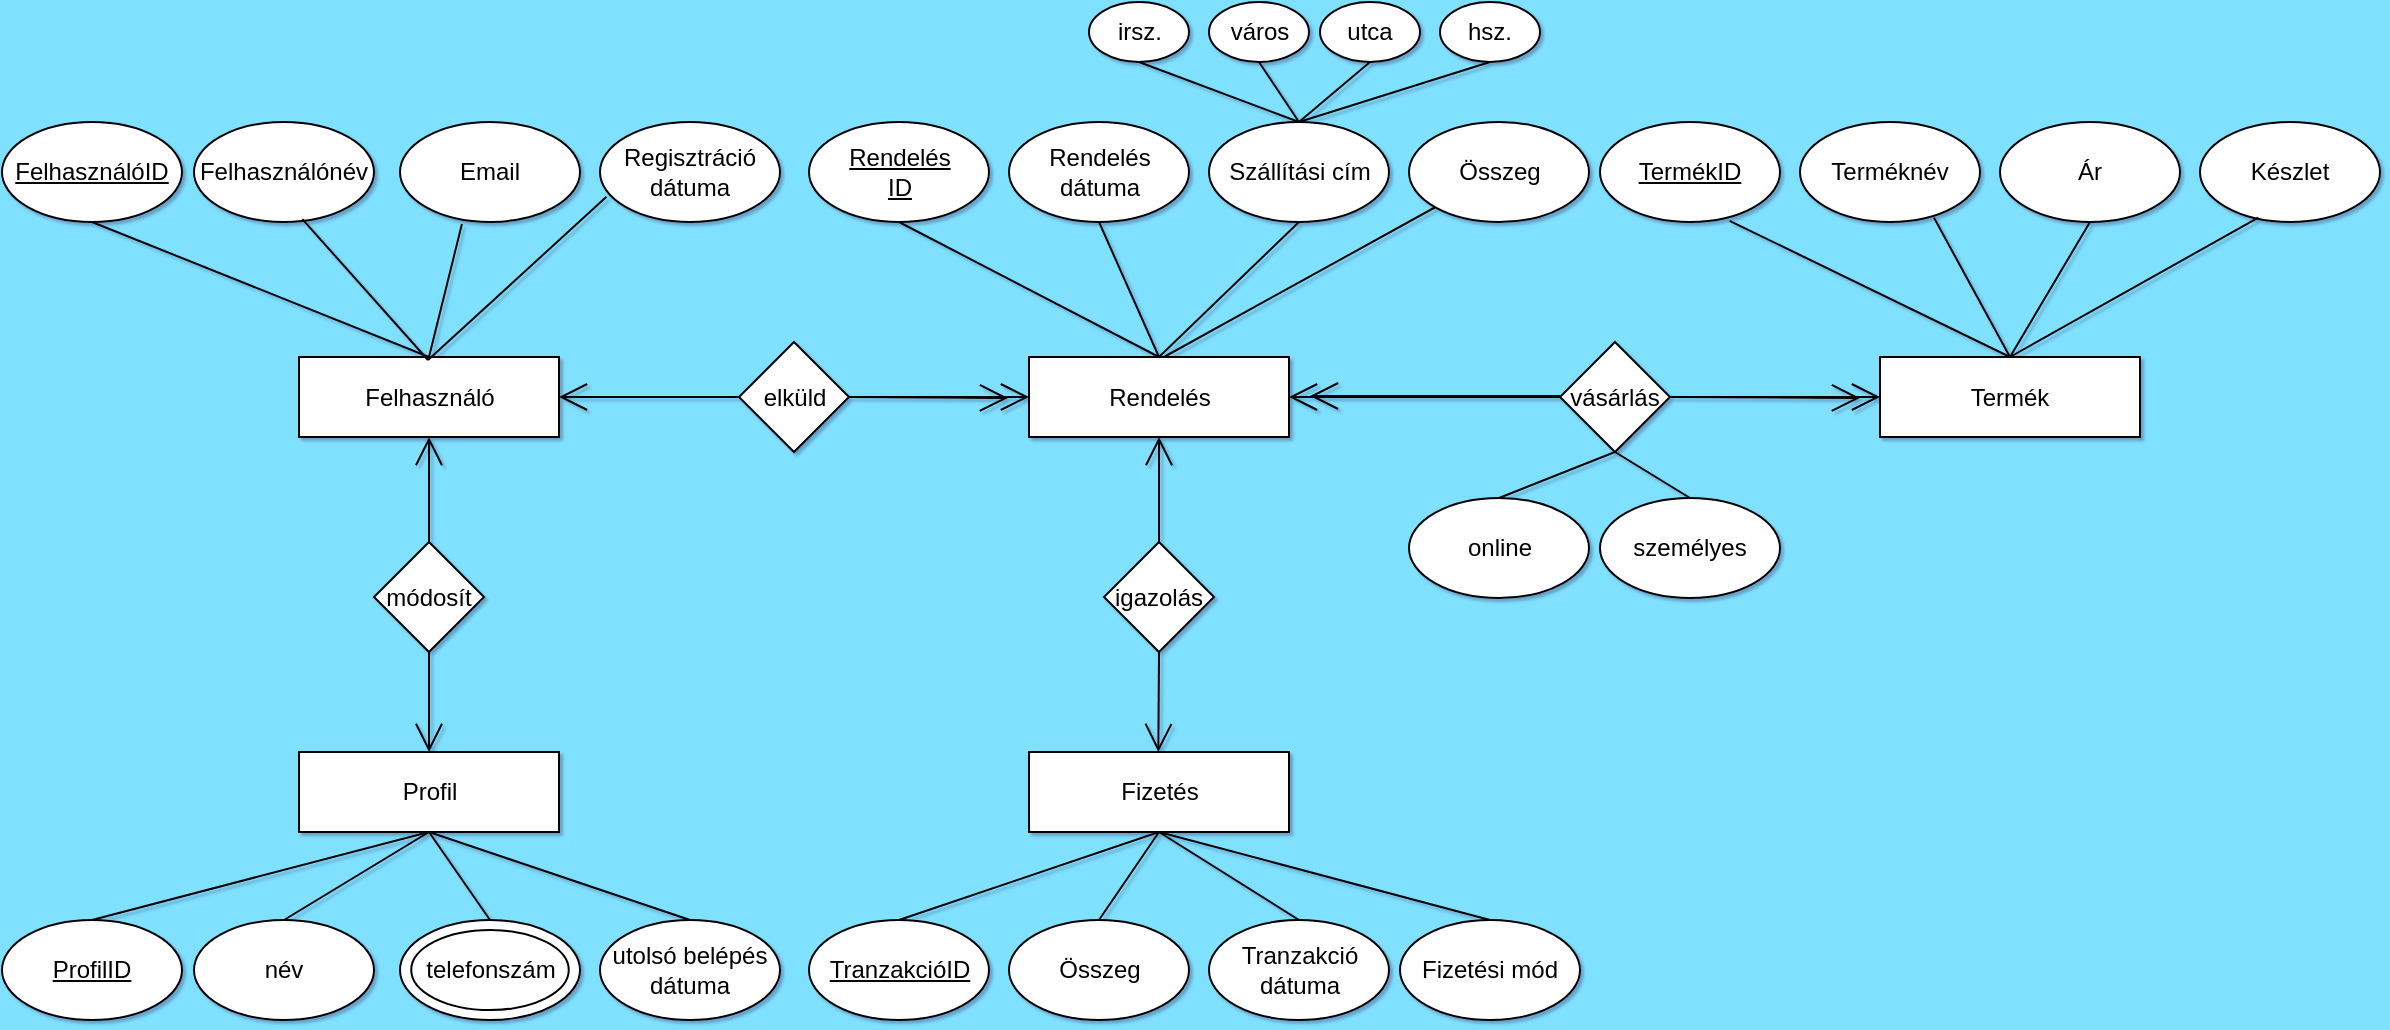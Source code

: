 <mxfile version="22.1.4" type="device">
  <diagram name="1 oldal" id="V7Mq9QOqv8u5wM7bgK9R">
    <mxGraphModel dx="2404" dy="624" grid="1" gridSize="10" guides="1" tooltips="1" connect="1" arrows="1" fold="1" page="1" pageScale="1" pageWidth="1169" pageHeight="827" background="#80E1FF" math="0" shadow="1">
      <root>
        <mxCell id="0" />
        <mxCell id="1" parent="0" />
        <mxCell id="FuGhsaKxkPhu7NKUkx7E-1" value="Felhasználó" style="rounded=0;whiteSpace=wrap;html=1;" parent="1" vertex="1">
          <mxGeometry x="-1020.5" y="318.5" width="130" height="40" as="geometry" />
        </mxCell>
        <mxCell id="FuGhsaKxkPhu7NKUkx7E-2" value="Termék" style="rounded=0;whiteSpace=wrap;html=1;" parent="1" vertex="1">
          <mxGeometry x="-230" y="318.5" width="130" height="40" as="geometry" />
        </mxCell>
        <mxCell id="FuGhsaKxkPhu7NKUkx7E-3" value="Fizetés" style="rounded=0;whiteSpace=wrap;html=1;" parent="1" vertex="1">
          <mxGeometry x="-655.5" y="516" width="130" height="40" as="geometry" />
        </mxCell>
        <mxCell id="FuGhsaKxkPhu7NKUkx7E-4" value="Profil" style="rounded=0;whiteSpace=wrap;html=1;" parent="1" vertex="1">
          <mxGeometry x="-1020.5" y="516" width="130" height="40" as="geometry" />
        </mxCell>
        <mxCell id="FuGhsaKxkPhu7NKUkx7E-5" value="Rendelés" style="rounded=0;whiteSpace=wrap;html=1;" parent="1" vertex="1">
          <mxGeometry x="-655.5" y="318.5" width="130" height="40" as="geometry" />
        </mxCell>
        <mxCell id="FuGhsaKxkPhu7NKUkx7E-22" value="FelhasználóID" style="ellipse;whiteSpace=wrap;html=1;fontStyle=4" parent="1" vertex="1">
          <mxGeometry x="-1169" y="201" width="90" height="50" as="geometry" />
        </mxCell>
        <mxCell id="FuGhsaKxkPhu7NKUkx7E-25" value="Felhasználónév" style="ellipse;whiteSpace=wrap;html=1;" parent="1" vertex="1">
          <mxGeometry x="-1073" y="201" width="90" height="50" as="geometry" />
        </mxCell>
        <mxCell id="FuGhsaKxkPhu7NKUkx7E-26" value="Email" style="ellipse;whiteSpace=wrap;html=1;" parent="1" vertex="1">
          <mxGeometry x="-970" y="201" width="90" height="50" as="geometry" />
        </mxCell>
        <mxCell id="FuGhsaKxkPhu7NKUkx7E-27" value="Regisztráció dátuma" style="ellipse;whiteSpace=wrap;html=1;" parent="1" vertex="1">
          <mxGeometry x="-870" y="201" width="90" height="50" as="geometry" />
        </mxCell>
        <mxCell id="FuGhsaKxkPhu7NKUkx7E-28" value="ProfilID" style="ellipse;whiteSpace=wrap;html=1;fontStyle=4" parent="1" vertex="1">
          <mxGeometry x="-1169" y="600" width="90" height="50" as="geometry" />
        </mxCell>
        <mxCell id="FuGhsaKxkPhu7NKUkx7E-29" value="név" style="ellipse;whiteSpace=wrap;html=1;" parent="1" vertex="1">
          <mxGeometry x="-1073" y="600" width="90" height="50" as="geometry" />
        </mxCell>
        <mxCell id="FuGhsaKxkPhu7NKUkx7E-30" value="telefonszám" style="ellipse;whiteSpace=wrap;html=1;" parent="1" vertex="1">
          <mxGeometry x="-970" y="600" width="90" height="50" as="geometry" />
        </mxCell>
        <mxCell id="FuGhsaKxkPhu7NKUkx7E-31" value="utolsó belépés dátuma" style="ellipse;whiteSpace=wrap;html=1;" parent="1" vertex="1">
          <mxGeometry x="-870" y="600" width="90" height="50" as="geometry" />
        </mxCell>
        <mxCell id="FuGhsaKxkPhu7NKUkx7E-32" value="Rendelés&lt;br&gt;ID" style="ellipse;whiteSpace=wrap;html=1;fontStyle=4" parent="1" vertex="1">
          <mxGeometry x="-765.5" y="201" width="90" height="50" as="geometry" />
        </mxCell>
        <mxCell id="FuGhsaKxkPhu7NKUkx7E-33" value="Rendelés dátuma" style="ellipse;whiteSpace=wrap;html=1;" parent="1" vertex="1">
          <mxGeometry x="-665.5" y="201" width="90" height="50" as="geometry" />
        </mxCell>
        <mxCell id="FuGhsaKxkPhu7NKUkx7E-34" value="Összeg" style="ellipse;whiteSpace=wrap;html=1;" parent="1" vertex="1">
          <mxGeometry x="-465.5" y="201" width="90" height="50" as="geometry" />
        </mxCell>
        <mxCell id="FuGhsaKxkPhu7NKUkx7E-35" value="Szállítási cím" style="ellipse;whiteSpace=wrap;html=1;" parent="1" vertex="1">
          <mxGeometry x="-565.5" y="201" width="90" height="50" as="geometry" />
        </mxCell>
        <mxCell id="FuGhsaKxkPhu7NKUkx7E-36" value="TranzakcióID" style="ellipse;whiteSpace=wrap;html=1;fontStyle=4" parent="1" vertex="1">
          <mxGeometry x="-765.5" y="600" width="90" height="50" as="geometry" />
        </mxCell>
        <mxCell id="FuGhsaKxkPhu7NKUkx7E-37" value="Összeg" style="ellipse;whiteSpace=wrap;html=1;" parent="1" vertex="1">
          <mxGeometry x="-665.5" y="600" width="90" height="50" as="geometry" />
        </mxCell>
        <mxCell id="FuGhsaKxkPhu7NKUkx7E-38" value="Tranzakció dátuma" style="ellipse;whiteSpace=wrap;html=1;" parent="1" vertex="1">
          <mxGeometry x="-565.5" y="600" width="90" height="50" as="geometry" />
        </mxCell>
        <mxCell id="FuGhsaKxkPhu7NKUkx7E-39" value="Fizetési mód" style="ellipse;whiteSpace=wrap;html=1;" parent="1" vertex="1">
          <mxGeometry x="-470" y="600" width="90" height="50" as="geometry" />
        </mxCell>
        <mxCell id="FuGhsaKxkPhu7NKUkx7E-40" value="TermékID" style="ellipse;whiteSpace=wrap;html=1;fontStyle=4" parent="1" vertex="1">
          <mxGeometry x="-370" y="201" width="90" height="50" as="geometry" />
        </mxCell>
        <mxCell id="FuGhsaKxkPhu7NKUkx7E-41" value="Terméknév" style="ellipse;whiteSpace=wrap;html=1;" parent="1" vertex="1">
          <mxGeometry x="-270" y="201" width="90" height="50" as="geometry" />
        </mxCell>
        <mxCell id="FuGhsaKxkPhu7NKUkx7E-42" value="Ár" style="ellipse;whiteSpace=wrap;html=1;" parent="1" vertex="1">
          <mxGeometry x="-170" y="201" width="90" height="50" as="geometry" />
        </mxCell>
        <mxCell id="FuGhsaKxkPhu7NKUkx7E-43" value="Készlet" style="ellipse;whiteSpace=wrap;html=1;" parent="1" vertex="1">
          <mxGeometry x="-70" y="201" width="90" height="50" as="geometry" />
        </mxCell>
        <mxCell id="FuGhsaKxkPhu7NKUkx7E-44" value="irsz." style="ellipse;whiteSpace=wrap;html=1;" parent="1" vertex="1">
          <mxGeometry x="-625.5" y="141" width="50" height="30" as="geometry" />
        </mxCell>
        <mxCell id="FuGhsaKxkPhu7NKUkx7E-45" value="város" style="ellipse;whiteSpace=wrap;html=1;" parent="1" vertex="1">
          <mxGeometry x="-565.5" y="141" width="50" height="30" as="geometry" />
        </mxCell>
        <mxCell id="FuGhsaKxkPhu7NKUkx7E-46" value="utca" style="ellipse;whiteSpace=wrap;html=1;" parent="1" vertex="1">
          <mxGeometry x="-510" y="141" width="50" height="30" as="geometry" />
        </mxCell>
        <mxCell id="FuGhsaKxkPhu7NKUkx7E-47" value="hsz." style="ellipse;whiteSpace=wrap;html=1;" parent="1" vertex="1">
          <mxGeometry x="-450" y="141" width="50" height="30" as="geometry" />
        </mxCell>
        <mxCell id="FuGhsaKxkPhu7NKUkx7E-48" value="módosít" style="rhombus;whiteSpace=wrap;html=1;" parent="1" vertex="1">
          <mxGeometry x="-983" y="411" width="55" height="55" as="geometry" />
        </mxCell>
        <mxCell id="FuGhsaKxkPhu7NKUkx7E-56" value="elküld" style="rhombus;whiteSpace=wrap;html=1;" parent="1" vertex="1">
          <mxGeometry x="-800.5" y="311" width="55" height="55" as="geometry" />
        </mxCell>
        <mxCell id="FuGhsaKxkPhu7NKUkx7E-60" value="&lt;font style=&quot;font-size: 12px;&quot;&gt;igazolás&lt;/font&gt;" style="rhombus;whiteSpace=wrap;html=1;strokeWidth=1;fontSize=12;" parent="1" vertex="1">
          <mxGeometry x="-618" y="411" width="55" height="55" as="geometry" />
        </mxCell>
        <mxCell id="FuGhsaKxkPhu7NKUkx7E-59" value="vásárlás" style="rhombus;whiteSpace=wrap;html=1;" parent="1" vertex="1">
          <mxGeometry x="-390" y="311" width="55" height="55" as="geometry" />
        </mxCell>
        <mxCell id="FuGhsaKxkPhu7NKUkx7E-74" value="" style="endArrow=none;html=1;rounded=0;entryX=0.5;entryY=1;entryDx=0;entryDy=0;exitX=0.5;exitY=0;exitDx=0;exitDy=0;" parent="1" source="FuGhsaKxkPhu7NKUkx7E-28" target="FuGhsaKxkPhu7NKUkx7E-4" edge="1">
          <mxGeometry relative="1" as="geometry">
            <mxPoint x="-1045.5" y="566" as="sourcePoint" />
            <mxPoint x="-885.5" y="566" as="targetPoint" />
          </mxGeometry>
        </mxCell>
        <mxCell id="FuGhsaKxkPhu7NKUkx7E-90" value="" style="endArrow=none;html=1;rounded=0;exitX=0.5;exitY=1;exitDx=0;exitDy=0;entryX=0.5;entryY=0;entryDx=0;entryDy=0;" parent="1" source="FuGhsaKxkPhu7NKUkx7E-4" target="FuGhsaKxkPhu7NKUkx7E-29" edge="1">
          <mxGeometry relative="1" as="geometry">
            <mxPoint x="-755.5" y="476" as="sourcePoint" />
            <mxPoint x="-595.5" y="476" as="targetPoint" />
          </mxGeometry>
        </mxCell>
        <mxCell id="FuGhsaKxkPhu7NKUkx7E-91" value="" style="endArrow=none;html=1;rounded=0;exitX=0.5;exitY=1;exitDx=0;exitDy=0;entryX=0.5;entryY=0;entryDx=0;entryDy=0;" parent="1" source="FuGhsaKxkPhu7NKUkx7E-4" target="FuGhsaKxkPhu7NKUkx7E-30" edge="1">
          <mxGeometry relative="1" as="geometry">
            <mxPoint x="-945.5" y="551" as="sourcePoint" />
            <mxPoint x="-995.5" y="646" as="targetPoint" />
          </mxGeometry>
        </mxCell>
        <mxCell id="FuGhsaKxkPhu7NKUkx7E-92" value="" style="endArrow=none;html=1;rounded=0;exitX=0.5;exitY=1;exitDx=0;exitDy=0;entryX=0.5;entryY=0;entryDx=0;entryDy=0;" parent="1" source="FuGhsaKxkPhu7NKUkx7E-4" target="FuGhsaKxkPhu7NKUkx7E-31" edge="1">
          <mxGeometry relative="1" as="geometry">
            <mxPoint x="-960.5" y="541" as="sourcePoint" />
            <mxPoint x="-920.5" y="636" as="targetPoint" />
          </mxGeometry>
        </mxCell>
        <mxCell id="FuGhsaKxkPhu7NKUkx7E-93" value="" style="endArrow=none;html=1;rounded=0;exitX=0.5;exitY=0;exitDx=0;exitDy=0;entryX=0.5;entryY=1;entryDx=0;entryDy=0;" parent="1" source="FuGhsaKxkPhu7NKUkx7E-36" target="FuGhsaKxkPhu7NKUkx7E-3" edge="1">
          <mxGeometry relative="1" as="geometry">
            <mxPoint x="-677" y="581" as="sourcePoint" />
            <mxPoint x="-590" y="560" as="targetPoint" />
          </mxGeometry>
        </mxCell>
        <mxCell id="FuGhsaKxkPhu7NKUkx7E-94" value="" style="endArrow=none;html=1;rounded=0;exitX=0.5;exitY=1;exitDx=0;exitDy=0;entryX=0.5;entryY=0;entryDx=0;entryDy=0;" parent="1" source="FuGhsaKxkPhu7NKUkx7E-3" target="FuGhsaKxkPhu7NKUkx7E-37" edge="1">
          <mxGeometry relative="1" as="geometry">
            <mxPoint x="-587" y="556" as="sourcePoint" />
            <mxPoint x="-637" y="651" as="targetPoint" />
          </mxGeometry>
        </mxCell>
        <mxCell id="FuGhsaKxkPhu7NKUkx7E-95" value="" style="endArrow=none;html=1;rounded=0;exitX=0.5;exitY=1;exitDx=0;exitDy=0;entryX=0.5;entryY=0;entryDx=0;entryDy=0;" parent="1" source="FuGhsaKxkPhu7NKUkx7E-3" target="FuGhsaKxkPhu7NKUkx7E-38" edge="1">
          <mxGeometry relative="1" as="geometry">
            <mxPoint x="-587" y="556" as="sourcePoint" />
            <mxPoint x="-555.5" y="626" as="targetPoint" />
          </mxGeometry>
        </mxCell>
        <mxCell id="FuGhsaKxkPhu7NKUkx7E-96" value="" style="endArrow=none;html=1;rounded=0;entryX=0.5;entryY=0;entryDx=0;entryDy=0;exitX=0.5;exitY=1;exitDx=0;exitDy=0;" parent="1" source="FuGhsaKxkPhu7NKUkx7E-3" target="FuGhsaKxkPhu7NKUkx7E-39" edge="1">
          <mxGeometry relative="1" as="geometry">
            <mxPoint x="-545.5" y="556" as="sourcePoint" />
            <mxPoint x="-504" y="598" as="targetPoint" />
          </mxGeometry>
        </mxCell>
        <mxCell id="FuGhsaKxkPhu7NKUkx7E-99" value="" style="endArrow=none;html=1;rounded=0;entryX=0.5;entryY=1;entryDx=0;entryDy=0;exitX=0.5;exitY=0;exitDx=0;exitDy=0;" parent="1" source="FuGhsaKxkPhu7NKUkx7E-35" target="FuGhsaKxkPhu7NKUkx7E-47" edge="1">
          <mxGeometry relative="1" as="geometry">
            <mxPoint x="-575.5" y="201" as="sourcePoint" />
            <mxPoint x="-478" y="172" as="targetPoint" />
          </mxGeometry>
        </mxCell>
        <mxCell id="FuGhsaKxkPhu7NKUkx7E-100" value="" style="endArrow=none;html=1;rounded=0;entryX=0.5;entryY=1;entryDx=0;entryDy=0;exitX=0.5;exitY=0;exitDx=0;exitDy=0;" parent="1" source="FuGhsaKxkPhu7NKUkx7E-35" target="FuGhsaKxkPhu7NKUkx7E-46" edge="1">
          <mxGeometry relative="1" as="geometry">
            <mxPoint x="-486.5" y="216" as="sourcePoint" />
            <mxPoint x="-450.5" y="211" as="targetPoint" />
          </mxGeometry>
        </mxCell>
        <mxCell id="FuGhsaKxkPhu7NKUkx7E-101" value="" style="endArrow=none;html=1;rounded=0;entryX=0.5;entryY=1;entryDx=0;entryDy=0;exitX=0.5;exitY=0;exitDx=0;exitDy=0;" parent="1" source="FuGhsaKxkPhu7NKUkx7E-35" target="FuGhsaKxkPhu7NKUkx7E-45" edge="1">
          <mxGeometry relative="1" as="geometry">
            <mxPoint x="-533.5" y="199" as="sourcePoint" />
            <mxPoint x="-497.5" y="179" as="targetPoint" />
          </mxGeometry>
        </mxCell>
        <mxCell id="FuGhsaKxkPhu7NKUkx7E-102" value="" style="endArrow=none;html=1;rounded=0;entryX=0.5;entryY=1;entryDx=0;entryDy=0;exitX=0.5;exitY=0;exitDx=0;exitDy=0;" parent="1" source="FuGhsaKxkPhu7NKUkx7E-35" target="FuGhsaKxkPhu7NKUkx7E-44" edge="1">
          <mxGeometry relative="1" as="geometry">
            <mxPoint x="-530" y="200" as="sourcePoint" />
            <mxPoint x="-540.5" y="181" as="targetPoint" />
          </mxGeometry>
        </mxCell>
        <mxCell id="FuGhsaKxkPhu7NKUkx7E-103" value="" style="endArrow=none;html=1;rounded=0;exitX=0.5;exitY=0;exitDx=0;exitDy=0;" parent="1" target="FuGhsaKxkPhu7NKUkx7E-34" edge="1">
          <mxGeometry relative="1" as="geometry">
            <mxPoint x="-588" y="318.5" as="sourcePoint" />
            <mxPoint x="-463" y="301" as="targetPoint" />
          </mxGeometry>
        </mxCell>
        <mxCell id="FuGhsaKxkPhu7NKUkx7E-105" value="" style="endArrow=none;html=1;rounded=0;exitX=0.5;exitY=0;exitDx=0;exitDy=0;entryX=0.5;entryY=1;entryDx=0;entryDy=0;" parent="1" source="FuGhsaKxkPhu7NKUkx7E-5" target="FuGhsaKxkPhu7NKUkx7E-35" edge="1">
          <mxGeometry relative="1" as="geometry">
            <mxPoint x="-578" y="329" as="sourcePoint" />
            <mxPoint x="-453" y="311" as="targetPoint" />
          </mxGeometry>
        </mxCell>
        <mxCell id="FuGhsaKxkPhu7NKUkx7E-106" value="" style="endArrow=none;html=1;rounded=0;exitX=0.5;exitY=0;exitDx=0;exitDy=0;entryX=0.5;entryY=1;entryDx=0;entryDy=0;" parent="1" source="FuGhsaKxkPhu7NKUkx7E-5" target="FuGhsaKxkPhu7NKUkx7E-33" edge="1">
          <mxGeometry relative="1" as="geometry">
            <mxPoint x="-580.5" y="329" as="sourcePoint" />
            <mxPoint x="-527.5" y="254" as="targetPoint" />
          </mxGeometry>
        </mxCell>
        <mxCell id="FuGhsaKxkPhu7NKUkx7E-107" value="" style="endArrow=none;html=1;rounded=0;exitX=0.5;exitY=0;exitDx=0;exitDy=0;entryX=0.5;entryY=1;entryDx=0;entryDy=0;" parent="1" source="FuGhsaKxkPhu7NKUkx7E-5" target="FuGhsaKxkPhu7NKUkx7E-32" edge="1">
          <mxGeometry relative="1" as="geometry">
            <mxPoint x="-580.5" y="329" as="sourcePoint" />
            <mxPoint x="-610.5" y="271" as="targetPoint" />
          </mxGeometry>
        </mxCell>
        <mxCell id="FuGhsaKxkPhu7NKUkx7E-108" value="" style="endArrow=none;html=1;rounded=0;entryX=0.5;entryY=1;entryDx=0;entryDy=0;exitX=0.5;exitY=0;exitDx=0;exitDy=0;" parent="1" source="FuGhsaKxkPhu7NKUkx7E-2" target="FuGhsaKxkPhu7NKUkx7E-42" edge="1">
          <mxGeometry relative="1" as="geometry">
            <mxPoint x="-175.5" y="321" as="sourcePoint" />
            <mxPoint x="-160.5" y="273.5" as="targetPoint" />
          </mxGeometry>
        </mxCell>
        <mxCell id="FuGhsaKxkPhu7NKUkx7E-109" value="" style="endArrow=none;html=1;rounded=0;entryX=0.744;entryY=0.956;entryDx=0;entryDy=0;exitX=0.5;exitY=0;exitDx=0;exitDy=0;entryPerimeter=0;" parent="1" source="FuGhsaKxkPhu7NKUkx7E-2" target="FuGhsaKxkPhu7NKUkx7E-41" edge="1">
          <mxGeometry relative="1" as="geometry">
            <mxPoint x="-160.5" y="339" as="sourcePoint" />
            <mxPoint x="-160.5" y="281" as="targetPoint" />
          </mxGeometry>
        </mxCell>
        <mxCell id="FuGhsaKxkPhu7NKUkx7E-110" value="" style="endArrow=none;html=1;rounded=0;entryX=0.72;entryY=0.988;entryDx=0;entryDy=0;exitX=0.5;exitY=0;exitDx=0;exitDy=0;entryPerimeter=0;" parent="1" source="FuGhsaKxkPhu7NKUkx7E-2" target="FuGhsaKxkPhu7NKUkx7E-40" edge="1">
          <mxGeometry relative="1" as="geometry">
            <mxPoint x="-174.5" y="337" as="sourcePoint" />
            <mxPoint x="-237.5" y="279" as="targetPoint" />
          </mxGeometry>
        </mxCell>
        <mxCell id="FuGhsaKxkPhu7NKUkx7E-112" value="" style="endArrow=none;html=1;rounded=0;entryX=0.324;entryY=0.956;entryDx=0;entryDy=0;exitX=0.5;exitY=0;exitDx=0;exitDy=0;entryPerimeter=0;" parent="1" source="FuGhsaKxkPhu7NKUkx7E-2" target="FuGhsaKxkPhu7NKUkx7E-43" edge="1">
          <mxGeometry relative="1" as="geometry">
            <mxPoint x="-160.5" y="339" as="sourcePoint" />
            <mxPoint x="-160.5" y="281" as="targetPoint" />
          </mxGeometry>
        </mxCell>
        <mxCell id="FuGhsaKxkPhu7NKUkx7E-113" value="" style="endArrow=none;html=1;rounded=0;entryX=0.5;entryY=1;entryDx=0;entryDy=0;exitX=0.5;exitY=0;exitDx=0;exitDy=0;" parent="1" source="FuGhsaKxkPhu7NKUkx7E-1" target="FuGhsaKxkPhu7NKUkx7E-22" edge="1">
          <mxGeometry relative="1" as="geometry">
            <mxPoint x="-1035.5" y="541" as="sourcePoint" />
            <mxPoint x="-945.5" y="516" as="targetPoint" />
          </mxGeometry>
        </mxCell>
        <mxCell id="FuGhsaKxkPhu7NKUkx7E-114" value="" style="endArrow=none;html=1;rounded=0;entryX=0.602;entryY=0.972;entryDx=0;entryDy=0;entryPerimeter=0;" parent="1" target="FuGhsaKxkPhu7NKUkx7E-25" edge="1">
          <mxGeometry relative="1" as="geometry">
            <mxPoint x="-956" y="320" as="sourcePoint" />
            <mxPoint x="-1060.5" y="303" as="targetPoint" />
          </mxGeometry>
        </mxCell>
        <mxCell id="FuGhsaKxkPhu7NKUkx7E-115" value="" style="endArrow=none;html=1;rounded=0;entryX=0.344;entryY=1.02;entryDx=0;entryDy=0;entryPerimeter=0;exitX=0.5;exitY=0;exitDx=0;exitDy=0;" parent="1" source="FuGhsaKxkPhu7NKUkx7E-1" target="FuGhsaKxkPhu7NKUkx7E-26" edge="1">
          <mxGeometry relative="1" as="geometry">
            <mxPoint x="-977.5" y="321" as="sourcePoint" />
            <mxPoint x="-1001.5" y="300" as="targetPoint" />
          </mxGeometry>
        </mxCell>
        <mxCell id="FuGhsaKxkPhu7NKUkx7E-116" value="" style="endArrow=none;html=1;rounded=0;entryX=0.036;entryY=0.748;entryDx=0;entryDy=0;entryPerimeter=0;" parent="1" target="FuGhsaKxkPhu7NKUkx7E-27" edge="1">
          <mxGeometry relative="1" as="geometry">
            <mxPoint x="-956" y="320" as="sourcePoint" />
            <mxPoint x="-924.5" y="282" as="targetPoint" />
          </mxGeometry>
        </mxCell>
        <mxCell id="OvqqRjYqoKUAXZqaKVC6-5" value="online" style="ellipse;whiteSpace=wrap;html=1;" parent="1" vertex="1">
          <mxGeometry x="-465.5" y="389" width="90" height="50" as="geometry" />
        </mxCell>
        <mxCell id="OvqqRjYqoKUAXZqaKVC6-6" value="személyes" style="ellipse;whiteSpace=wrap;html=1;" parent="1" vertex="1">
          <mxGeometry x="-370" y="389" width="90" height="50" as="geometry" />
        </mxCell>
        <mxCell id="OvqqRjYqoKUAXZqaKVC6-7" value="" style="endArrow=none;html=1;rounded=0;exitX=0.5;exitY=0;exitDx=0;exitDy=0;entryX=0.5;entryY=1;entryDx=0;entryDy=0;" parent="1" source="OvqqRjYqoKUAXZqaKVC6-5" target="FuGhsaKxkPhu7NKUkx7E-59" edge="1">
          <mxGeometry width="50" height="50" relative="1" as="geometry">
            <mxPoint x="-490" y="400" as="sourcePoint" />
            <mxPoint x="-580" y="400" as="targetPoint" />
          </mxGeometry>
        </mxCell>
        <mxCell id="OvqqRjYqoKUAXZqaKVC6-8" value="" style="endArrow=none;html=1;rounded=0;exitX=0.5;exitY=0;exitDx=0;exitDy=0;entryX=0.5;entryY=1;entryDx=0;entryDy=0;" parent="1" source="OvqqRjYqoKUAXZqaKVC6-6" target="FuGhsaKxkPhu7NKUkx7E-59" edge="1">
          <mxGeometry width="50" height="50" relative="1" as="geometry">
            <mxPoint x="-395" y="399" as="sourcePoint" />
            <mxPoint x="-290" y="370" as="targetPoint" />
          </mxGeometry>
        </mxCell>
        <mxCell id="OvqqRjYqoKUAXZqaKVC6-11" value="telefonszám" style="ellipse;whiteSpace=wrap;html=1;" parent="1" vertex="1">
          <mxGeometry x="-964.38" y="605" width="78.75" height="40" as="geometry" />
        </mxCell>
        <mxCell id="XVGPa1wq8gZHTj5wj0MP-2" value="" style="endArrow=open;endFill=1;endSize=12;html=1;rounded=0;entryX=0.5;entryY=1;entryDx=0;entryDy=0;exitX=0.5;exitY=0;exitDx=0;exitDy=0;" edge="1" parent="1" source="FuGhsaKxkPhu7NKUkx7E-48" target="FuGhsaKxkPhu7NKUkx7E-1">
          <mxGeometry width="160" relative="1" as="geometry">
            <mxPoint x="-1140" y="410" as="sourcePoint" />
            <mxPoint x="-980" y="410" as="targetPoint" />
          </mxGeometry>
        </mxCell>
        <mxCell id="XVGPa1wq8gZHTj5wj0MP-3" value="" style="endArrow=open;endFill=1;endSize=12;html=1;rounded=0;exitX=0.5;exitY=1;exitDx=0;exitDy=0;entryX=0.5;entryY=0;entryDx=0;entryDy=0;" edge="1" parent="1" source="FuGhsaKxkPhu7NKUkx7E-48" target="FuGhsaKxkPhu7NKUkx7E-4">
          <mxGeometry width="160" relative="1" as="geometry">
            <mxPoint x="-710" y="480" as="sourcePoint" />
            <mxPoint x="-550" y="480" as="targetPoint" />
          </mxGeometry>
        </mxCell>
        <mxCell id="XVGPa1wq8gZHTj5wj0MP-4" value="" style="endArrow=open;endFill=1;endSize=12;html=1;rounded=0;entryX=0;entryY=0.5;entryDx=0;entryDy=0;exitX=1;exitY=0.5;exitDx=0;exitDy=0;" edge="1" parent="1" source="FuGhsaKxkPhu7NKUkx7E-56" target="FuGhsaKxkPhu7NKUkx7E-5">
          <mxGeometry width="160" relative="1" as="geometry">
            <mxPoint x="-945" y="421" as="sourcePoint" />
            <mxPoint x="-945" y="369" as="targetPoint" />
          </mxGeometry>
        </mxCell>
        <mxCell id="XVGPa1wq8gZHTj5wj0MP-5" value="" style="endArrow=open;endFill=1;endSize=12;html=1;rounded=0;exitX=1;exitY=0.5;exitDx=0;exitDy=0;" edge="1" parent="1" source="FuGhsaKxkPhu7NKUkx7E-56">
          <mxGeometry width="160" relative="1" as="geometry">
            <mxPoint x="-750" y="380" as="sourcePoint" />
            <mxPoint x="-666" y="339" as="targetPoint" />
          </mxGeometry>
        </mxCell>
        <mxCell id="XVGPa1wq8gZHTj5wj0MP-6" value="" style="endArrow=open;endFill=1;endSize=12;html=1;rounded=0;entryX=1;entryY=0.5;entryDx=0;entryDy=0;exitX=0;exitY=0.5;exitDx=0;exitDy=0;" edge="1" parent="1" source="FuGhsaKxkPhu7NKUkx7E-56" target="FuGhsaKxkPhu7NKUkx7E-1">
          <mxGeometry width="160" relative="1" as="geometry">
            <mxPoint x="-945" y="421" as="sourcePoint" />
            <mxPoint x="-945" y="369" as="targetPoint" />
          </mxGeometry>
        </mxCell>
        <mxCell id="XVGPa1wq8gZHTj5wj0MP-7" value="" style="endArrow=open;endFill=1;endSize=12;html=1;rounded=0;entryX=0.5;entryY=1;entryDx=0;entryDy=0;exitX=0.5;exitY=0;exitDx=0;exitDy=0;" edge="1" parent="1" source="FuGhsaKxkPhu7NKUkx7E-60" target="FuGhsaKxkPhu7NKUkx7E-5">
          <mxGeometry width="160" relative="1" as="geometry">
            <mxPoint x="-945" y="421" as="sourcePoint" />
            <mxPoint x="-945" y="369" as="targetPoint" />
          </mxGeometry>
        </mxCell>
        <mxCell id="XVGPa1wq8gZHTj5wj0MP-8" value="" style="endArrow=open;endFill=1;endSize=12;html=1;rounded=0;exitX=0.5;exitY=1;exitDx=0;exitDy=0;entryX=0.5;entryY=0;entryDx=0;entryDy=0;" edge="1" parent="1" source="FuGhsaKxkPhu7NKUkx7E-60">
          <mxGeometry width="160" relative="1" as="geometry">
            <mxPoint x="-590.84" y="466" as="sourcePoint" />
            <mxPoint x="-590.84" y="516" as="targetPoint" />
          </mxGeometry>
        </mxCell>
        <mxCell id="XVGPa1wq8gZHTj5wj0MP-9" value="" style="endArrow=open;endFill=1;endSize=12;html=1;rounded=0;exitX=1;exitY=0.5;exitDx=0;exitDy=0;entryX=0;entryY=0.5;entryDx=0;entryDy=0;" edge="1" parent="1" source="FuGhsaKxkPhu7NKUkx7E-59" target="FuGhsaKxkPhu7NKUkx7E-2">
          <mxGeometry width="160" relative="1" as="geometry">
            <mxPoint x="-300" y="318.5" as="sourcePoint" />
            <mxPoint x="-300" y="368.5" as="targetPoint" />
          </mxGeometry>
        </mxCell>
        <mxCell id="XVGPa1wq8gZHTj5wj0MP-10" value="" style="endArrow=open;endFill=1;endSize=12;html=1;rounded=0;exitX=0;exitY=0.5;exitDx=0;exitDy=0;entryX=1;entryY=0.5;entryDx=0;entryDy=0;" edge="1" parent="1" source="FuGhsaKxkPhu7NKUkx7E-59" target="FuGhsaKxkPhu7NKUkx7E-5">
          <mxGeometry width="160" relative="1" as="geometry">
            <mxPoint x="-320" y="351" as="sourcePoint" />
            <mxPoint x="-205" y="351" as="targetPoint" />
          </mxGeometry>
        </mxCell>
        <mxCell id="XVGPa1wq8gZHTj5wj0MP-13" value="" style="endArrow=open;endFill=1;endSize=12;html=1;rounded=0;entryX=1;entryY=0.5;entryDx=0;entryDy=0;" edge="1" parent="1">
          <mxGeometry width="160" relative="1" as="geometry">
            <mxPoint x="-390" y="338" as="sourcePoint" />
            <mxPoint x="-515" y="338" as="targetPoint" />
          </mxGeometry>
        </mxCell>
        <mxCell id="XVGPa1wq8gZHTj5wj0MP-14" value="" style="endArrow=open;endFill=1;endSize=12;html=1;rounded=0;exitX=1;exitY=0.5;exitDx=0;exitDy=0;" edge="1" parent="1" source="FuGhsaKxkPhu7NKUkx7E-59">
          <mxGeometry width="160" relative="1" as="geometry">
            <mxPoint x="-325" y="349" as="sourcePoint" />
            <mxPoint x="-240" y="339" as="targetPoint" />
          </mxGeometry>
        </mxCell>
      </root>
    </mxGraphModel>
  </diagram>
</mxfile>
